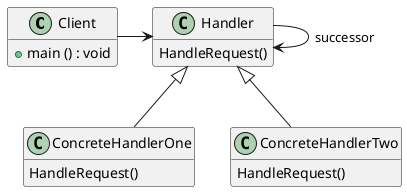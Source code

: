 @startuml
'https://plantuml.com/class-diagram

class Client {
    + main () : void
}
hide Client members
show Client methods

class Handler {
    HandleRequest()
}
hide Handler members
show Handler methods


class ConcreteHandlerOne {
    HandleRequest()
}
hide ConcreteHandlerOne members
show ConcreteHandlerOne methods


class ConcreteHandlerTwo {
    HandleRequest()
}
hide ConcreteHandlerTwo members
show ConcreteHandlerTwo methods

Handler <|-- ConcreteHandlerOne
Handler <|-- ConcreteHandlerTwo
Client -right-> Handler
Handler <-left- Handler : successor

@enduml